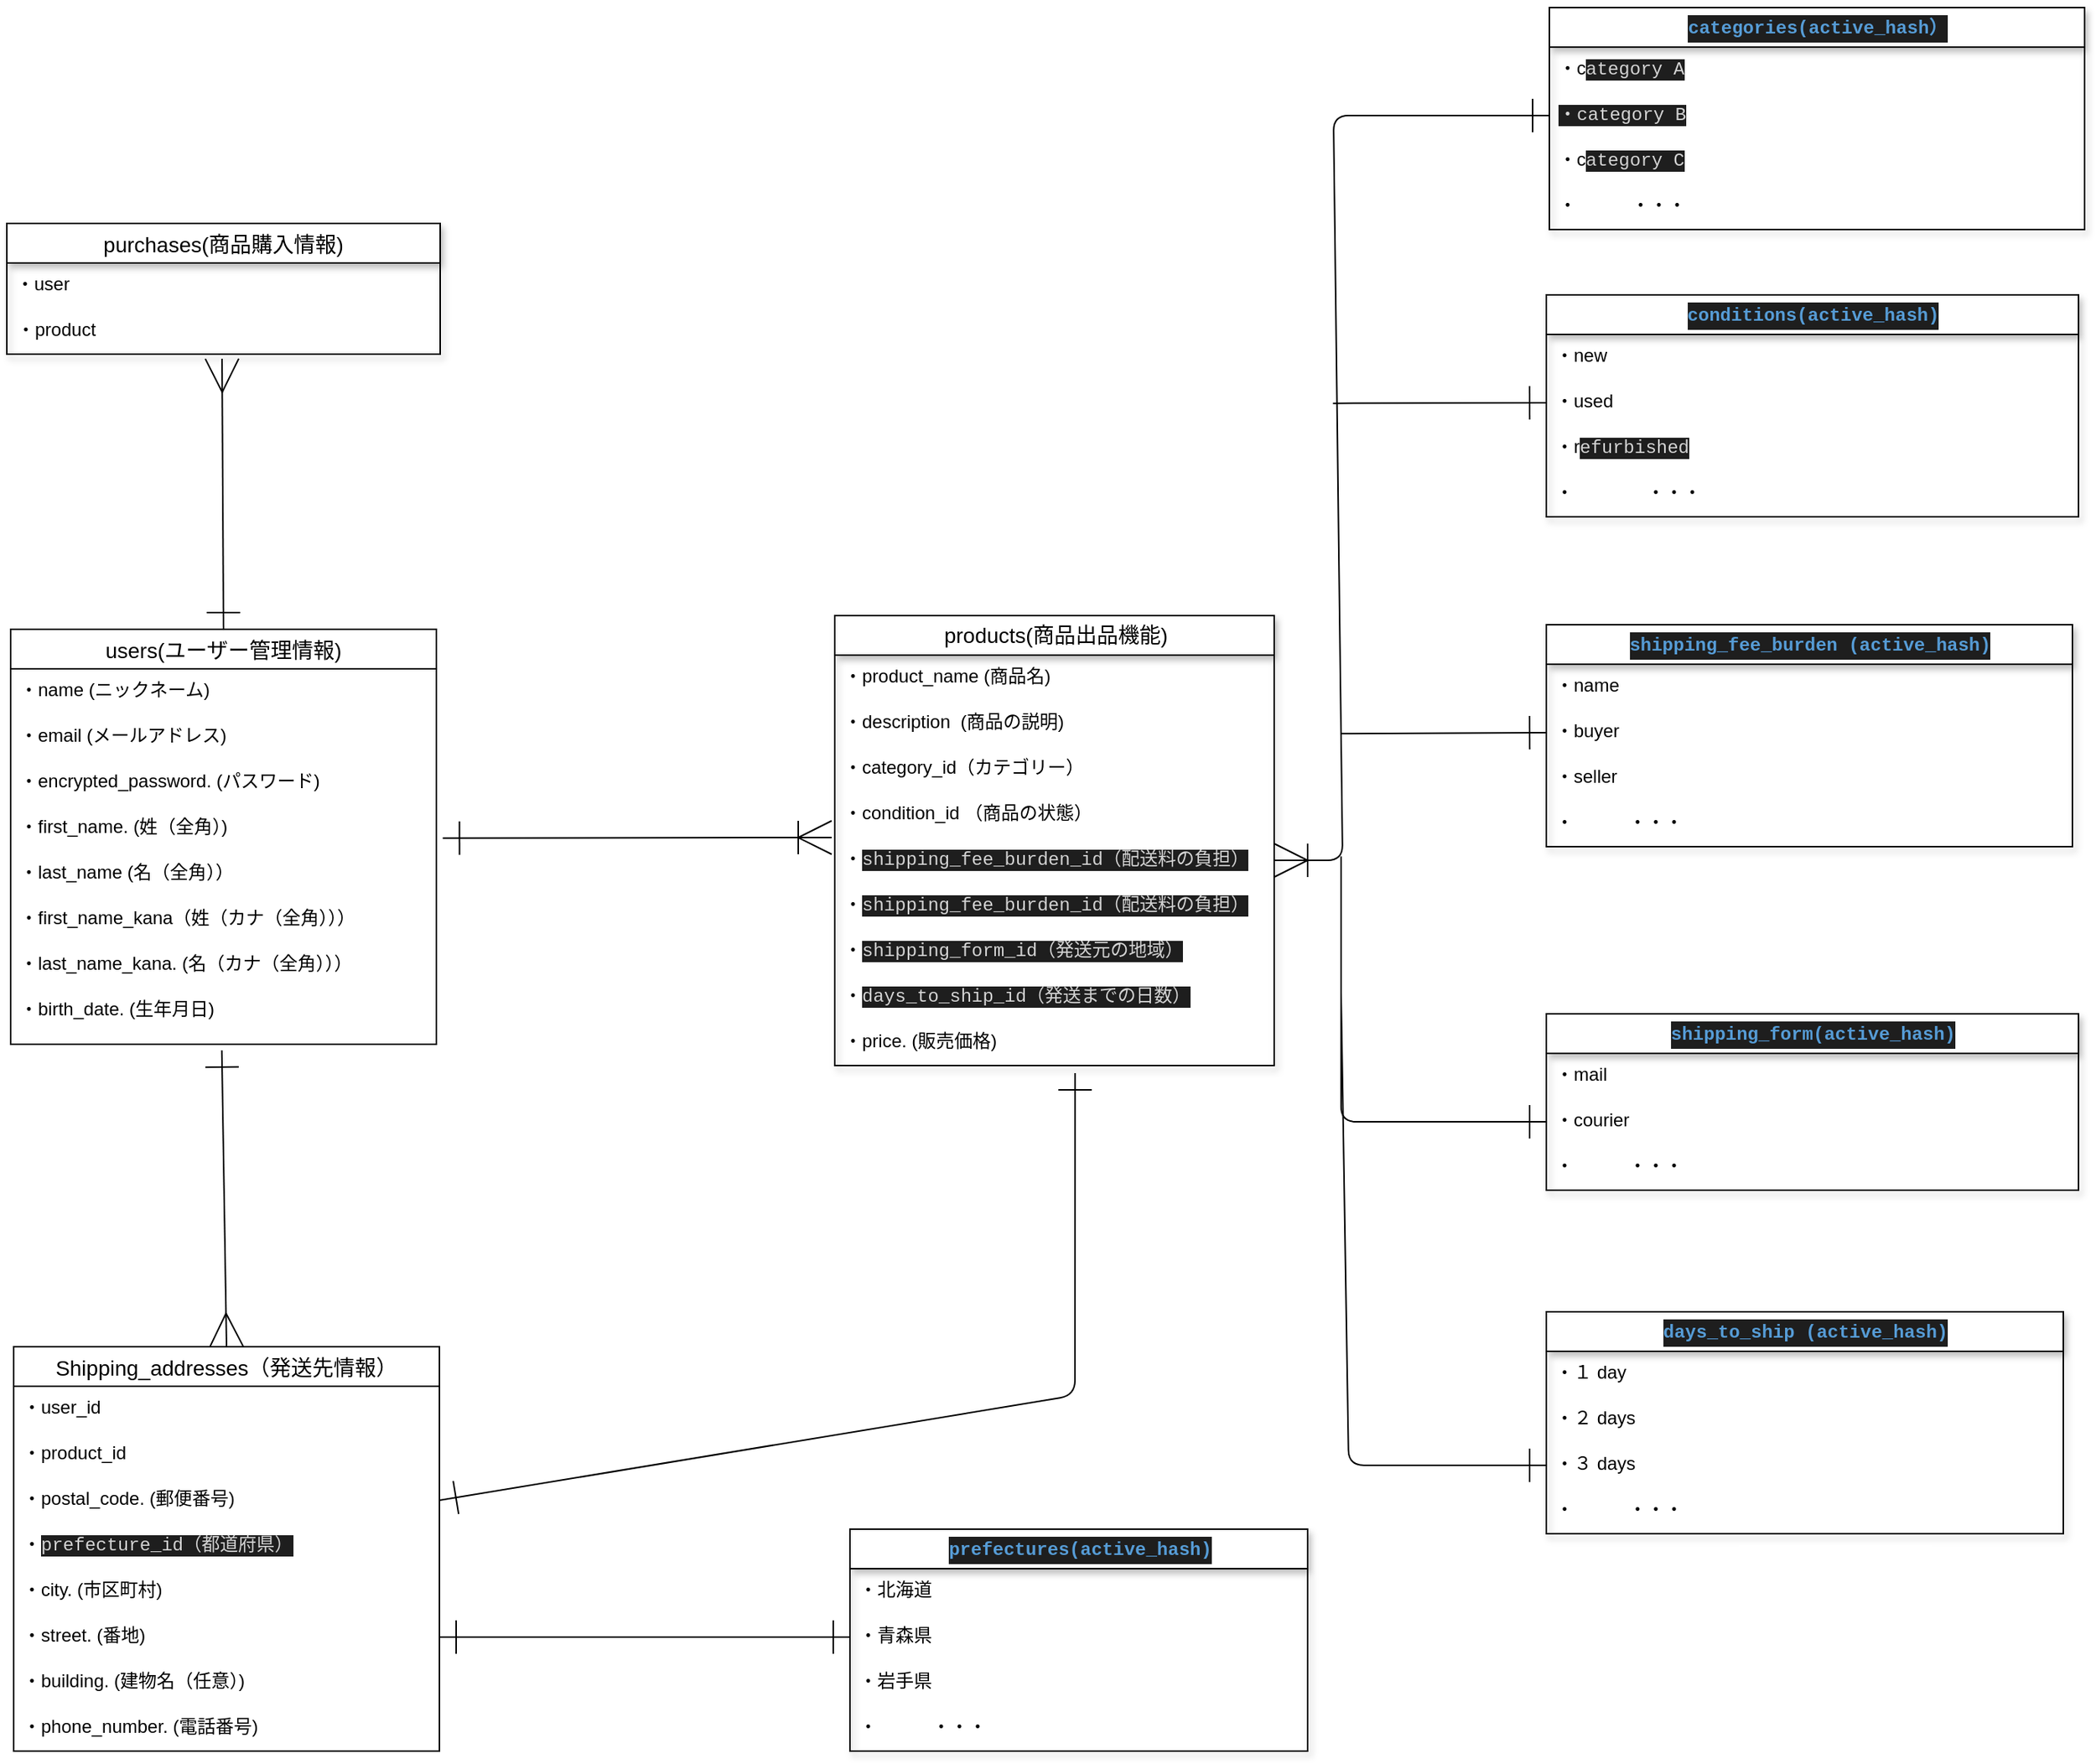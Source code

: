 <mxfile>
    <diagram id="WwNe2S3JQoJg_snmVfc9" name="ページ1">
        <mxGraphModel dx="1720" dy="2022" grid="0" gridSize="10" guides="0" tooltips="1" connect="0" arrows="1" fold="1" page="0" pageScale="1" pageWidth="827" pageHeight="1169" background="none" math="0" shadow="0">
            <root>
                <mxCell id="0"/>
                <mxCell id="1" parent="0"/>
                <mxCell id="135" style="edgeStyle=none;html=1;exitX=0.5;exitY=0;exitDx=0;exitDy=0;entryX=0.386;entryY=1.2;entryDx=0;entryDy=0;entryPerimeter=0;startArrow=ERone;startFill=0;endArrow=ERmany;endFill=0;startSize=20;endSize=20;" parent="1" source="58" edge="1">
                    <mxGeometry relative="1" as="geometry">
                        <mxPoint x="149.03" y="-371" as="targetPoint"/>
                    </mxGeometry>
                </mxCell>
                <mxCell id="58" value="users(ユーザー管理情報)" style="swimlane;fontStyle=0;childLayout=stackLayout;horizontal=1;startSize=26;horizontalStack=0;resizeParent=1;resizeParentMax=0;resizeLast=0;collapsible=1;marginBottom=0;align=center;fontSize=14;" parent="1" vertex="1">
                    <mxGeometry x="10" y="-193" width="280" height="273" as="geometry">
                        <mxRectangle x="120" y="80" width="150" height="30" as="alternateBounds"/>
                    </mxGeometry>
                </mxCell>
                <mxCell id="59" value="・name (ニックネーム)" style="text;strokeColor=none;fillColor=none;spacingLeft=4;spacingRight=4;overflow=hidden;rotatable=0;points=[[0,0.5],[1,0.5]];portConstraint=eastwest;fontSize=12;" parent="58" vertex="1">
                    <mxGeometry y="26" width="280" height="30" as="geometry"/>
                </mxCell>
                <mxCell id="60" value="・email (メールアドレス)&#10;" style="text;strokeColor=none;fillColor=none;spacingLeft=4;spacingRight=4;overflow=hidden;rotatable=0;points=[[0,0.5],[1,0.5]];portConstraint=eastwest;fontSize=12;" parent="58" vertex="1">
                    <mxGeometry y="56" width="280" height="30" as="geometry"/>
                </mxCell>
                <mxCell id="61" value="・encrypted_password. (パスワード)" style="text;strokeColor=none;fillColor=none;spacingLeft=4;spacingRight=4;overflow=hidden;rotatable=0;points=[[0,0.5],[1,0.5]];portConstraint=eastwest;fontSize=12;" parent="58" vertex="1">
                    <mxGeometry y="86" width="280" height="30" as="geometry"/>
                </mxCell>
                <mxCell id="62" value="・first_name. (姓（全角）)&#10;" style="text;strokeColor=none;fillColor=none;spacingLeft=4;spacingRight=4;overflow=hidden;rotatable=0;points=[[0,0.5],[1,0.5]];portConstraint=eastwest;fontSize=12;" parent="58" vertex="1">
                    <mxGeometry y="116" width="280" height="30" as="geometry"/>
                </mxCell>
                <mxCell id="141" value="・last_name (名（全角））" style="text;strokeColor=none;fillColor=none;spacingLeft=4;spacingRight=4;overflow=hidden;rotatable=0;points=[[0,0.5],[1,0.5]];portConstraint=eastwest;fontSize=12;shadow=1;html=1;" parent="58" vertex="1">
                    <mxGeometry y="146" width="280" height="30" as="geometry"/>
                </mxCell>
                <mxCell id="140" value="・first_name_kana（姓（カナ（全角）））" style="text;strokeColor=none;fillColor=none;spacingLeft=4;spacingRight=4;overflow=hidden;rotatable=0;points=[[0,0.5],[1,0.5]];portConstraint=eastwest;fontSize=12;shadow=1;html=1;" parent="58" vertex="1">
                    <mxGeometry y="176" width="280" height="30" as="geometry"/>
                </mxCell>
                <mxCell id="66" value="・last_name_kana. (名（カナ（全角）））" style="text;strokeColor=none;fillColor=none;spacingLeft=4;spacingRight=4;overflow=hidden;rotatable=0;points=[[0,0.5],[1,0.5]];portConstraint=eastwest;fontSize=12;" parent="58" vertex="1">
                    <mxGeometry y="206" width="280" height="30" as="geometry"/>
                </mxCell>
                <mxCell id="67" value="・birth_date. (生年月日)" style="text;strokeColor=none;fillColor=none;spacingLeft=4;spacingRight=4;overflow=hidden;rotatable=0;points=[[0,0.5],[1,0.5]];portConstraint=eastwest;fontSize=12;" parent="58" vertex="1">
                    <mxGeometry y="236" width="280" height="37" as="geometry"/>
                </mxCell>
                <mxCell id="88" value="purchases(商品購入情報)" style="swimlane;fontStyle=0;childLayout=stackLayout;horizontal=1;startSize=26;horizontalStack=0;resizeParent=1;resizeParentMax=0;resizeLast=0;collapsible=1;marginBottom=0;align=center;fontSize=14;shadow=1;" parent="1" vertex="1">
                    <mxGeometry x="7.5" y="-460" width="285" height="86" as="geometry"/>
                </mxCell>
                <mxCell id="89" value="・user" style="text;strokeColor=none;fillColor=none;spacingLeft=4;spacingRight=4;overflow=hidden;rotatable=0;points=[[0,0.5],[1,0.5]];portConstraint=eastwest;fontSize=12;" parent="88" vertex="1">
                    <mxGeometry y="26" width="285" height="30" as="geometry"/>
                </mxCell>
                <mxCell id="180" value="・product" style="text;strokeColor=none;fillColor=none;spacingLeft=4;spacingRight=4;overflow=hidden;rotatable=0;points=[[0,0.5],[1,0.5]];portConstraint=eastwest;fontSize=12;shadow=1;html=1;" parent="88" vertex="1">
                    <mxGeometry y="56" width="285" height="30" as="geometry"/>
                </mxCell>
                <mxCell id="129" style="edgeStyle=none;html=1;startArrow=ERone;startFill=0;endArrow=ERmany;endFill=0;startSize=20;endSize=20;entryX=0.5;entryY=0;entryDx=0;entryDy=0;exitX=0.496;exitY=1.108;exitDx=0;exitDy=0;exitPerimeter=0;" parent="1" source="67" target="93" edge="1">
                    <mxGeometry relative="1" as="geometry">
                        <mxPoint x="150" y="100" as="sourcePoint"/>
                    </mxGeometry>
                </mxCell>
                <mxCell id="93" value="Shipping_addresses（発送先情報）" style="swimlane;fontStyle=0;childLayout=stackLayout;horizontal=1;startSize=26;horizontalStack=0;resizeParent=1;resizeParentMax=0;resizeLast=0;collapsible=1;marginBottom=0;align=center;fontSize=14;" parent="1" vertex="1">
                    <mxGeometry x="12" y="279" width="280" height="266" as="geometry"/>
                </mxCell>
                <mxCell id="181" value="・user_id" style="text;strokeColor=none;fillColor=none;spacingLeft=4;spacingRight=4;overflow=hidden;rotatable=0;points=[[0,0.5],[1,0.5]];portConstraint=eastwest;fontSize=12;shadow=1;html=1;" parent="93" vertex="1">
                    <mxGeometry y="26" width="280" height="30" as="geometry"/>
                </mxCell>
                <mxCell id="182" value="・product_id" style="text;strokeColor=none;fillColor=none;spacingLeft=4;spacingRight=4;overflow=hidden;rotatable=0;points=[[0,0.5],[1,0.5]];portConstraint=eastwest;fontSize=12;shadow=1;html=1;" parent="93" vertex="1">
                    <mxGeometry y="56" width="280" height="30" as="geometry"/>
                </mxCell>
                <mxCell id="99" value="・postal_code. (郵便番号)&#10;" style="text;strokeColor=none;fillColor=none;spacingLeft=4;spacingRight=4;overflow=hidden;rotatable=0;points=[[0,0.5],[1,0.5]];portConstraint=eastwest;fontSize=12;" parent="93" vertex="1">
                    <mxGeometry y="86" width="280" height="30" as="geometry"/>
                </mxCell>
                <mxCell id="183" value="・&lt;span style=&quot;background-color: rgb(30, 30, 30); color: rgb(212, 212, 212); font-family: Menlo, Monaco, &amp;quot;Courier New&amp;quot;, monospace;&quot;&gt;prefecture_id（都道府県）&lt;/span&gt;" style="text;strokeColor=none;fillColor=none;spacingLeft=4;spacingRight=4;overflow=hidden;rotatable=0;points=[[0,0.5],[1,0.5]];portConstraint=eastwest;fontSize=12;shadow=1;html=1;" parent="93" vertex="1">
                    <mxGeometry y="116" width="280" height="30" as="geometry"/>
                </mxCell>
                <mxCell id="97" value="・city. (市区町村)" style="text;strokeColor=none;fillColor=none;spacingLeft=4;spacingRight=4;overflow=hidden;rotatable=0;points=[[0,0.5],[1,0.5]];portConstraint=eastwest;fontSize=12;" parent="93" vertex="1">
                    <mxGeometry y="146" width="280" height="30" as="geometry"/>
                </mxCell>
                <mxCell id="94" value="・street. (番地)" style="text;strokeColor=none;fillColor=none;spacingLeft=4;spacingRight=4;overflow=hidden;rotatable=0;points=[[0,0.5],[1,0.5]];portConstraint=eastwest;fontSize=12;" parent="93" vertex="1">
                    <mxGeometry y="176" width="280" height="30" as="geometry"/>
                </mxCell>
                <mxCell id="95" value="・building. (建物名（任意）)&#10;" style="text;strokeColor=none;fillColor=none;spacingLeft=4;spacingRight=4;overflow=hidden;rotatable=0;points=[[0,0.5],[1,0.5]];portConstraint=eastwest;fontSize=12;" parent="93" vertex="1">
                    <mxGeometry y="206" width="280" height="30" as="geometry"/>
                </mxCell>
                <mxCell id="100" value="・phone_number. (電話番号)&#10;" style="text;strokeColor=none;fillColor=none;spacingLeft=4;spacingRight=4;overflow=hidden;rotatable=0;points=[[0,0.5],[1,0.5]];portConstraint=eastwest;fontSize=12;" parent="93" vertex="1">
                    <mxGeometry y="236" width="280" height="30" as="geometry"/>
                </mxCell>
                <mxCell id="110" style="edgeStyle=none;html=1;endArrow=ERoneToMany;endFill=0;endSize=20;startArrow=ERone;startFill=0;startSize=20;exitX=1.015;exitY=0.711;exitDx=0;exitDy=0;exitPerimeter=0;entryX=-0.007;entryY=1;entryDx=0;entryDy=0;entryPerimeter=0;" parent="1" source="62" target="146" edge="1">
                    <mxGeometry relative="1" as="geometry">
                        <mxPoint x="425" y="-398" as="sourcePoint"/>
                        <mxPoint x="550" y="-142" as="targetPoint"/>
                        <Array as="points"/>
                    </mxGeometry>
                </mxCell>
                <mxCell id="117" value="products(商品出品機能)" style="swimlane;fontStyle=0;childLayout=stackLayout;horizontal=1;startSize=26;horizontalStack=0;resizeParent=1;resizeParentMax=0;resizeLast=0;collapsible=1;marginBottom=0;align=center;fontSize=14;shadow=1;html=1;" parent="1" vertex="1">
                    <mxGeometry x="552" y="-202" width="289" height="296" as="geometry"/>
                </mxCell>
                <mxCell id="119" value="・product_name (商品名)" style="text;strokeColor=none;fillColor=none;spacingLeft=4;spacingRight=4;overflow=hidden;rotatable=0;points=[[0,0.5],[1,0.5]];portConstraint=eastwest;fontSize=12;shadow=1;" parent="117" vertex="1">
                    <mxGeometry y="26" width="289" height="30" as="geometry"/>
                </mxCell>
                <mxCell id="120" value="・description  (商品の説明)" style="text;strokeColor=none;fillColor=none;spacingLeft=4;spacingRight=4;overflow=hidden;rotatable=0;points=[[0,0.5],[1,0.5]];portConstraint=eastwest;fontSize=12;shadow=1;" parent="117" vertex="1">
                    <mxGeometry y="56" width="289" height="30" as="geometry"/>
                </mxCell>
                <mxCell id="145" value="・category_id（カテゴリー）&lt;br&gt;" style="text;strokeColor=none;fillColor=none;spacingLeft=4;spacingRight=4;overflow=hidden;rotatable=0;points=[[0,0.5],[1,0.5]];portConstraint=eastwest;fontSize=12;shadow=1;html=1;" parent="117" vertex="1">
                    <mxGeometry y="86" width="289" height="30" as="geometry"/>
                </mxCell>
                <mxCell id="146" value="・condition_id （商品の状態）&lt;br&gt;" style="text;strokeColor=none;fillColor=none;spacingLeft=4;spacingRight=4;overflow=hidden;rotatable=0;points=[[0,0.5],[1,0.5]];portConstraint=eastwest;fontSize=12;shadow=1;html=1;" parent="117" vertex="1">
                    <mxGeometry y="116" width="289" height="30" as="geometry"/>
                </mxCell>
                <mxCell id="198" value="・&lt;span style=&quot;background-color: rgb(30, 30, 30); color: rgb(212, 212, 212); font-family: Menlo, Monaco, &amp;quot;Courier New&amp;quot;, monospace;&quot;&gt;shipping_fee_burden_id（配送料の負担）&lt;/span&gt;" style="text;strokeColor=none;fillColor=none;spacingLeft=4;spacingRight=4;overflow=hidden;rotatable=0;points=[[0,0.5],[1,0.5]];portConstraint=eastwest;fontSize=12;shadow=1;html=1;" parent="117" vertex="1">
                    <mxGeometry y="146" width="289" height="30" as="geometry"/>
                </mxCell>
                <mxCell id="144" value="・&lt;span style=&quot;background-color: rgb(30, 30, 30); color: rgb(212, 212, 212); font-family: Menlo, Monaco, &amp;quot;Courier New&amp;quot;, monospace;&quot;&gt;shipping_fee_burden_id（配送料の負担）&lt;/span&gt;" style="text;strokeColor=none;fillColor=none;spacingLeft=4;spacingRight=4;overflow=hidden;rotatable=0;points=[[0,0.5],[1,0.5]];portConstraint=eastwest;fontSize=12;shadow=1;html=1;" parent="117" vertex="1">
                    <mxGeometry y="176" width="289" height="30" as="geometry"/>
                </mxCell>
                <mxCell id="147" value="・&lt;span style=&quot;background-color: rgb(30, 30, 30); color: rgb(212, 212, 212); font-family: Menlo, Monaco, &amp;quot;Courier New&amp;quot;, monospace;&quot;&gt;shipping_form_id（発送元の地域）&lt;/span&gt;" style="text;strokeColor=none;fillColor=none;spacingLeft=4;spacingRight=4;overflow=hidden;rotatable=0;points=[[0,0.5],[1,0.5]];portConstraint=eastwest;fontSize=12;shadow=1;html=1;" parent="117" vertex="1">
                    <mxGeometry y="206" width="289" height="30" as="geometry"/>
                </mxCell>
                <mxCell id="148" value="・&lt;span style=&quot;background-color: rgb(30, 30, 30); color: rgb(212, 212, 212); font-family: Menlo, Monaco, &amp;quot;Courier New&amp;quot;, monospace;&quot;&gt;days_to_ship_id（発送までの日数）&lt;/span&gt;" style="text;strokeColor=none;fillColor=none;spacingLeft=4;spacingRight=4;overflow=hidden;rotatable=0;points=[[0,0.5],[1,0.5]];portConstraint=eastwest;fontSize=12;shadow=1;html=1;" parent="117" vertex="1">
                    <mxGeometry y="236" width="289" height="30" as="geometry"/>
                </mxCell>
                <mxCell id="127" value="・price. (販売価格)" style="text;strokeColor=none;fillColor=none;spacingLeft=4;spacingRight=4;overflow=hidden;rotatable=0;points=[[0,0.5],[1,0.5]];portConstraint=eastwest;fontSize=12;shadow=1;" parent="117" vertex="1">
                    <mxGeometry y="266" width="289" height="30" as="geometry"/>
                </mxCell>
                <mxCell id="149" value="&lt;div style=&quot;color: rgb(212, 212, 212); background-color: rgb(30, 30, 30); font-family: Menlo, Monaco, &amp;quot;Courier New&amp;quot;, monospace; font-size: 12px; line-height: 18px;&quot;&gt;&lt;span style=&quot;color: #569cd6;font-weight: bold;&quot;&gt;categories(active_hash）&lt;/span&gt;&lt;/div&gt;" style="swimlane;fontStyle=0;childLayout=stackLayout;horizontal=1;startSize=26;horizontalStack=0;resizeParent=1;resizeParentMax=0;resizeLast=0;collapsible=1;marginBottom=0;align=center;fontSize=14;shadow=1;html=1;" parent="1" vertex="1">
                    <mxGeometry x="1022" y="-602" width="352" height="146" as="geometry"/>
                </mxCell>
                <mxCell id="169" value="・c&lt;span style=&quot;background-color: rgb(30, 30, 30); color: rgb(212, 212, 212); font-family: Menlo, Monaco, &amp;quot;Courier New&amp;quot;, monospace;&quot;&gt;ategory A&lt;/span&gt;" style="text;strokeColor=none;fillColor=none;spacingLeft=4;spacingRight=4;overflow=hidden;rotatable=0;points=[[0,0.5],[1,0.5]];portConstraint=eastwest;fontSize=12;shadow=1;html=1;" parent="149" vertex="1">
                    <mxGeometry y="26" width="352" height="30" as="geometry"/>
                </mxCell>
                <mxCell id="170" value="&lt;span style=&quot;background-color: rgb(30, 30, 30); color: rgb(212, 212, 212); font-family: Menlo, Monaco, &amp;quot;Courier New&amp;quot;, monospace;&quot;&gt;・category B&lt;/span&gt;" style="text;strokeColor=none;fillColor=none;spacingLeft=4;spacingRight=4;overflow=hidden;rotatable=0;points=[[0,0.5],[1,0.5]];portConstraint=eastwest;fontSize=12;shadow=1;html=1;" parent="149" vertex="1">
                    <mxGeometry y="56" width="352" height="30" as="geometry"/>
                </mxCell>
                <mxCell id="152" value="・c&lt;span style=&quot;background-color: rgb(30, 30, 30); color: rgb(212, 212, 212); font-family: Menlo, Monaco, &amp;quot;Courier New&amp;quot;, monospace;&quot;&gt;ategory C&lt;/span&gt;" style="text;strokeColor=none;fillColor=none;spacingLeft=4;spacingRight=4;overflow=hidden;rotatable=0;points=[[0,0.5],[1,0.5]];portConstraint=eastwest;fontSize=12;shadow=1;html=1;" parent="149" vertex="1">
                    <mxGeometry y="86" width="352" height="30" as="geometry"/>
                </mxCell>
                <mxCell id="171" value="・　　　・・・　　" style="text;strokeColor=none;fillColor=none;spacingLeft=4;spacingRight=4;overflow=hidden;rotatable=0;points=[[0,0.5],[1,0.5]];portConstraint=eastwest;fontSize=12;shadow=1;html=1;" parent="149" vertex="1">
                    <mxGeometry y="116" width="352" height="30" as="geometry"/>
                </mxCell>
                <mxCell id="153" value="&lt;div style=&quot;color: rgb(212, 212, 212); background-color: rgb(30, 30, 30); font-family: Menlo, Monaco, &amp;quot;Courier New&amp;quot;, monospace; font-size: 12px; line-height: 18px;&quot;&gt;&lt;span style=&quot;color: #569cd6;font-weight: bold;&quot;&gt;shipping_fee_burden (active_hash)&lt;/span&gt;&lt;/div&gt;" style="swimlane;fontStyle=0;childLayout=stackLayout;horizontal=1;startSize=26;horizontalStack=0;resizeParent=1;resizeParentMax=0;resizeLast=0;collapsible=1;marginBottom=0;align=center;fontSize=14;shadow=1;html=1;" parent="1" vertex="1">
                    <mxGeometry x="1020" y="-196" width="346" height="146" as="geometry"/>
                </mxCell>
                <mxCell id="191" value="・name" style="text;strokeColor=none;fillColor=none;spacingLeft=4;spacingRight=4;overflow=hidden;rotatable=0;points=[[0,0.5],[1,0.5]];portConstraint=eastwest;fontSize=12;shadow=1;html=1;" parent="153" vertex="1">
                    <mxGeometry y="26" width="346" height="30" as="geometry"/>
                </mxCell>
                <mxCell id="154" value="・buyer" style="text;strokeColor=none;fillColor=none;spacingLeft=4;spacingRight=4;overflow=hidden;rotatable=0;points=[[0,0.5],[1,0.5]];portConstraint=eastwest;fontSize=12;shadow=1;html=1;" parent="153" vertex="1">
                    <mxGeometry y="56" width="346" height="30" as="geometry"/>
                </mxCell>
                <mxCell id="155" value="・seller" style="text;strokeColor=none;fillColor=none;spacingLeft=4;spacingRight=4;overflow=hidden;rotatable=0;points=[[0,0.5],[1,0.5]];portConstraint=eastwest;fontSize=12;shadow=1;html=1;" parent="153" vertex="1">
                    <mxGeometry y="86" width="346" height="30" as="geometry"/>
                </mxCell>
                <mxCell id="156" value="・　　　・・・" style="text;strokeColor=none;fillColor=none;spacingLeft=4;spacingRight=4;overflow=hidden;rotatable=0;points=[[0,0.5],[1,0.5]];portConstraint=eastwest;fontSize=12;shadow=1;html=1;" parent="153" vertex="1">
                    <mxGeometry y="116" width="346" height="30" as="geometry"/>
                </mxCell>
                <mxCell id="157" value="&lt;div style=&quot;color: rgb(212, 212, 212); background-color: rgb(30, 30, 30); font-family: Menlo, Monaco, &amp;quot;Courier New&amp;quot;, monospace; font-size: 12px; line-height: 18px;&quot;&gt;&lt;span style=&quot;color: #569cd6;font-weight: bold;&quot;&gt;conditions(active_hash)&lt;/span&gt;&lt;/div&gt;" style="swimlane;fontStyle=0;childLayout=stackLayout;horizontal=1;startSize=26;horizontalStack=0;resizeParent=1;resizeParentMax=0;resizeLast=0;collapsible=1;marginBottom=0;align=center;fontSize=14;shadow=1;html=1;" parent="1" vertex="1">
                    <mxGeometry x="1020" y="-413" width="350" height="146" as="geometry"/>
                </mxCell>
                <mxCell id="158" value="・new" style="text;strokeColor=none;fillColor=none;spacingLeft=4;spacingRight=4;overflow=hidden;rotatable=0;points=[[0,0.5],[1,0.5]];portConstraint=eastwest;fontSize=12;shadow=1;html=1;" parent="157" vertex="1">
                    <mxGeometry y="26" width="350" height="30" as="geometry"/>
                </mxCell>
                <mxCell id="159" value="・used" style="text;strokeColor=none;fillColor=none;spacingLeft=4;spacingRight=4;overflow=hidden;rotatable=0;points=[[0,0.5],[1,0.5]];portConstraint=eastwest;fontSize=12;shadow=1;html=1;" parent="157" vertex="1">
                    <mxGeometry y="56" width="350" height="30" as="geometry"/>
                </mxCell>
                <mxCell id="160" value="・r&lt;span style=&quot;background-color: rgb(30, 30, 30); color: rgb(212, 212, 212); font-family: Menlo, Monaco, &amp;quot;Courier New&amp;quot;, monospace;&quot;&gt;efurbished&lt;/span&gt;" style="text;strokeColor=none;fillColor=none;spacingLeft=4;spacingRight=4;overflow=hidden;rotatable=0;points=[[0,0.5],[1,0.5]];portConstraint=eastwest;fontSize=12;shadow=1;html=1;" parent="157" vertex="1">
                    <mxGeometry y="86" width="350" height="30" as="geometry"/>
                </mxCell>
                <mxCell id="172" value="・　　　　・・・" style="text;strokeColor=none;fillColor=none;spacingLeft=4;spacingRight=4;overflow=hidden;rotatable=0;points=[[0,0.5],[1,0.5]];portConstraint=eastwest;fontSize=12;shadow=1;html=1;" parent="157" vertex="1">
                    <mxGeometry y="116" width="350" height="30" as="geometry"/>
                </mxCell>
                <mxCell id="161" value="&lt;div style=&quot;color: rgb(212, 212, 212); background-color: rgb(30, 30, 30); font-family: Menlo, Monaco, &amp;quot;Courier New&amp;quot;, monospace; font-size: 12px; line-height: 18px;&quot;&gt;&lt;span style=&quot;color: #569cd6;font-weight: bold;&quot;&gt;shipping_form(active_hash)&lt;/span&gt;&lt;/div&gt;" style="swimlane;fontStyle=0;childLayout=stackLayout;horizontal=1;startSize=26;horizontalStack=0;resizeParent=1;resizeParentMax=0;resizeLast=0;collapsible=1;marginBottom=0;align=center;fontSize=14;shadow=1;html=1;" parent="1" vertex="1">
                    <mxGeometry x="1020" y="60" width="350" height="116" as="geometry"/>
                </mxCell>
                <mxCell id="162" value="・mail" style="text;strokeColor=none;fillColor=none;spacingLeft=4;spacingRight=4;overflow=hidden;rotatable=0;points=[[0,0.5],[1,0.5]];portConstraint=eastwest;fontSize=12;shadow=1;html=1;" parent="161" vertex="1">
                    <mxGeometry y="26" width="350" height="30" as="geometry"/>
                </mxCell>
                <mxCell id="163" value="・courier" style="text;strokeColor=none;fillColor=none;spacingLeft=4;spacingRight=4;overflow=hidden;rotatable=0;points=[[0,0.5],[1,0.5]];portConstraint=eastwest;fontSize=12;shadow=1;html=1;" parent="161" vertex="1">
                    <mxGeometry y="56" width="350" height="30" as="geometry"/>
                </mxCell>
                <mxCell id="164" value="・　　　・・・" style="text;strokeColor=none;fillColor=none;spacingLeft=4;spacingRight=4;overflow=hidden;rotatable=0;points=[[0,0.5],[1,0.5]];portConstraint=eastwest;fontSize=12;shadow=1;html=1;" parent="161" vertex="1">
                    <mxGeometry y="86" width="350" height="30" as="geometry"/>
                </mxCell>
                <mxCell id="165" value="&lt;div style=&quot;color: rgb(212, 212, 212); background-color: rgb(30, 30, 30); font-family: Menlo, Monaco, &amp;quot;Courier New&amp;quot;, monospace; font-size: 12px; line-height: 18px;&quot;&gt;&lt;span style=&quot;color: #569cd6;font-weight: bold;&quot;&gt;days_to_ship (active_hash)&lt;/span&gt;&lt;/div&gt;" style="swimlane;fontStyle=0;childLayout=stackLayout;horizontal=1;startSize=26;horizontalStack=0;resizeParent=1;resizeParentMax=0;resizeLast=0;collapsible=1;marginBottom=0;align=center;fontSize=14;shadow=1;html=1;" parent="1" vertex="1">
                    <mxGeometry x="1020" y="256" width="340" height="146" as="geometry"/>
                </mxCell>
                <mxCell id="166" value="・１ day" style="text;strokeColor=none;fillColor=none;spacingLeft=4;spacingRight=4;overflow=hidden;rotatable=0;points=[[0,0.5],[1,0.5]];portConstraint=eastwest;fontSize=12;shadow=1;html=1;" parent="165" vertex="1">
                    <mxGeometry y="26" width="340" height="30" as="geometry"/>
                </mxCell>
                <mxCell id="167" value="・２ days" style="text;strokeColor=none;fillColor=none;spacingLeft=4;spacingRight=4;overflow=hidden;rotatable=0;points=[[0,0.5],[1,0.5]];portConstraint=eastwest;fontSize=12;shadow=1;html=1;" parent="165" vertex="1">
                    <mxGeometry y="56" width="340" height="30" as="geometry"/>
                </mxCell>
                <mxCell id="168" value="・３ days&lt;br&gt;" style="text;strokeColor=none;fillColor=none;spacingLeft=4;spacingRight=4;overflow=hidden;rotatable=0;points=[[0,0.5],[1,0.5]];portConstraint=eastwest;fontSize=12;shadow=1;html=1;" parent="165" vertex="1">
                    <mxGeometry y="86" width="340" height="30" as="geometry"/>
                </mxCell>
                <mxCell id="174" value="・　　　・・・" style="text;strokeColor=none;fillColor=none;spacingLeft=4;spacingRight=4;overflow=hidden;rotatable=0;points=[[0,0.5],[1,0.5]];portConstraint=eastwest;fontSize=12;shadow=1;html=1;" parent="165" vertex="1">
                    <mxGeometry y="116" width="340" height="30" as="geometry"/>
                </mxCell>
                <mxCell id="175" value="&lt;div style=&quot;color: rgb(212, 212, 212); background-color: rgb(30, 30, 30); font-family: Menlo, Monaco, &amp;quot;Courier New&amp;quot;, monospace; font-size: 12px; line-height: 18px;&quot;&gt;&lt;span style=&quot;color: #569cd6;font-weight: bold;&quot;&gt;prefectures(active_hash)&lt;/span&gt;&lt;/div&gt;" style="swimlane;fontStyle=0;childLayout=stackLayout;horizontal=1;startSize=26;horizontalStack=0;resizeParent=1;resizeParentMax=0;resizeLast=0;collapsible=1;marginBottom=0;align=center;fontSize=14;shadow=1;html=1;" parent="1" vertex="1">
                    <mxGeometry x="562" y="399" width="301" height="146" as="geometry"/>
                </mxCell>
                <mxCell id="176" value="・北海道" style="text;strokeColor=none;fillColor=none;spacingLeft=4;spacingRight=4;overflow=hidden;rotatable=0;points=[[0,0.5],[1,0.5]];portConstraint=eastwest;fontSize=12;shadow=1;html=1;" parent="175" vertex="1">
                    <mxGeometry y="26" width="301" height="30" as="geometry"/>
                </mxCell>
                <mxCell id="177" value="・青森県" style="text;strokeColor=none;fillColor=none;spacingLeft=4;spacingRight=4;overflow=hidden;rotatable=0;points=[[0,0.5],[1,0.5]];portConstraint=eastwest;fontSize=12;shadow=1;html=1;" parent="175" vertex="1">
                    <mxGeometry y="56" width="301" height="30" as="geometry"/>
                </mxCell>
                <mxCell id="178" value="・岩手県&lt;br&gt;" style="text;strokeColor=none;fillColor=none;spacingLeft=4;spacingRight=4;overflow=hidden;rotatable=0;points=[[0,0.5],[1,0.5]];portConstraint=eastwest;fontSize=12;shadow=1;html=1;" parent="175" vertex="1">
                    <mxGeometry y="86" width="301" height="30" as="geometry"/>
                </mxCell>
                <mxCell id="179" value="・　　　・・・" style="text;strokeColor=none;fillColor=none;spacingLeft=4;spacingRight=4;overflow=hidden;rotatable=0;points=[[0,0.5],[1,0.5]];portConstraint=eastwest;fontSize=12;shadow=1;html=1;" parent="175" vertex="1">
                    <mxGeometry y="116" width="301" height="30" as="geometry"/>
                </mxCell>
                <mxCell id="193" style="edgeStyle=none;html=1;exitX=0;exitY=0.5;exitDx=0;exitDy=0;startArrow=ERone;startFill=0;endArrow=none;endFill=0;startSize=20;endSize=20;" parent="1" source="163" edge="1">
                    <mxGeometry relative="1" as="geometry">
                        <mxPoint x="885" y="-43.667" as="targetPoint"/>
                        <Array as="points">
                            <mxPoint x="885" y="131"/>
                        </Array>
                    </mxGeometry>
                </mxCell>
                <mxCell id="194" style="edgeStyle=none;html=1;exitX=0;exitY=0.5;exitDx=0;exitDy=0;startArrow=ERone;startFill=0;endArrow=none;endFill=0;startSize=20;endSize=20;" parent="1" source="168" edge="1">
                    <mxGeometry relative="1" as="geometry">
                        <mxPoint x="885" y="45.667" as="targetPoint"/>
                        <Array as="points">
                            <mxPoint x="890" y="357"/>
                        </Array>
                    </mxGeometry>
                </mxCell>
                <mxCell id="195" style="edgeStyle=none;html=1;exitX=0;exitY=0.5;exitDx=0;exitDy=0;startArrow=ERone;startFill=0;endArrow=none;endFill=0;startSize=20;endSize=20;" parent="1" source="159" edge="1">
                    <mxGeometry relative="1" as="geometry">
                        <mxPoint x="879.667" y="-341.667" as="targetPoint"/>
                    </mxGeometry>
                </mxCell>
                <mxCell id="196" style="edgeStyle=none;html=1;exitX=0;exitY=0.5;exitDx=0;exitDy=0;startArrow=ERone;startFill=0;endArrow=none;endFill=0;startSize=20;endSize=20;" parent="1" source="154" edge="1">
                    <mxGeometry relative="1" as="geometry">
                        <mxPoint x="885" y="-124.333" as="targetPoint"/>
                    </mxGeometry>
                </mxCell>
                <mxCell id="197" style="edgeStyle=none;html=1;exitX=0;exitY=0.5;exitDx=0;exitDy=0;entryX=1;entryY=0.5;entryDx=0;entryDy=0;startArrow=ERone;startFill=0;endArrow=ERone;endFill=0;startSize=20;endSize=20;" parent="1" source="177" target="94" edge="1">
                    <mxGeometry relative="1" as="geometry"/>
                </mxCell>
                <mxCell id="200" style="edgeStyle=none;html=1;exitX=1;exitY=0.5;exitDx=0;exitDy=0;entryX=0.547;entryY=1.167;entryDx=0;entryDy=0;entryPerimeter=0;startArrow=ERone;startFill=0;endArrow=ERone;endFill=0;endSize=20;startSize=20;" parent="1" source="99" target="127" edge="1">
                    <mxGeometry relative="1" as="geometry">
                        <Array as="points">
                            <mxPoint x="710" y="311"/>
                        </Array>
                    </mxGeometry>
                </mxCell>
                <mxCell id="203" style="edgeStyle=none;html=1;exitX=0;exitY=0.5;exitDx=0;exitDy=0;entryX=1;entryY=0.5;entryDx=0;entryDy=0;startArrow=ERone;startFill=0;endArrow=ERoneToMany;endFill=0;startSize=20;endSize=20;" parent="1" source="170" target="198" edge="1">
                    <mxGeometry relative="1" as="geometry">
                        <Array as="points">
                            <mxPoint x="880" y="-531"/>
                            <mxPoint x="886" y="-41"/>
                        </Array>
                    </mxGeometry>
                </mxCell>
            </root>
        </mxGraphModel>
    </diagram>
</mxfile>
